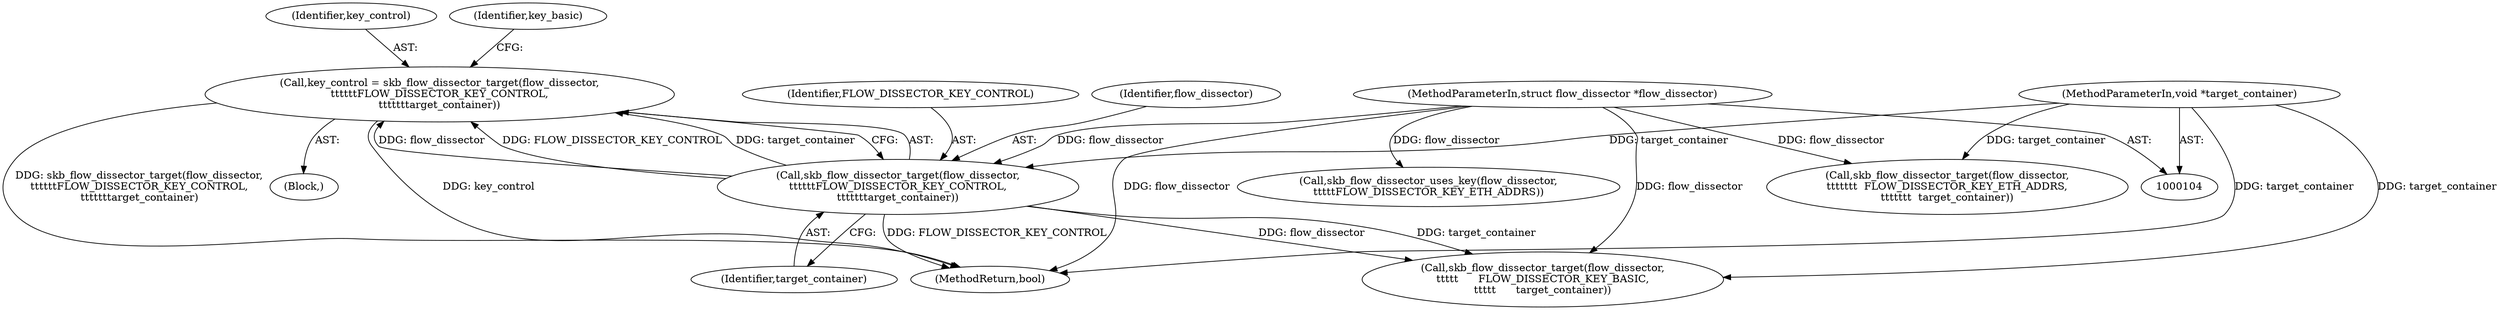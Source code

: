 digraph "0_linux_a6e544b0a88b53114bfa5a57e21b7be7a8dfc9d0@pointer" {
"1000149" [label="(Call,key_control = skb_flow_dissector_target(flow_dissector,\n\t\t\t\t\t\tFLOW_DISSECTOR_KEY_CONTROL,\n\t\t\t\t\t\ttarget_container))"];
"1000151" [label="(Call,skb_flow_dissector_target(flow_dissector,\n\t\t\t\t\t\tFLOW_DISSECTOR_KEY_CONTROL,\n\t\t\t\t\t\ttarget_container))"];
"1000106" [label="(MethodParameterIn,struct flow_dissector *flow_dissector)"];
"1000107" [label="(MethodParameterIn,void *target_container)"];
"1000153" [label="(Identifier,FLOW_DISSECTOR_KEY_CONTROL)"];
"1000151" [label="(Call,skb_flow_dissector_target(flow_dissector,\n\t\t\t\t\t\tFLOW_DISSECTOR_KEY_CONTROL,\n\t\t\t\t\t\ttarget_container))"];
"1000777" [label="(MethodReturn,bool)"];
"1000157" [label="(Call,skb_flow_dissector_target(flow_dissector,\n\t\t\t\t\t      FLOW_DISSECTOR_KEY_BASIC,\n\t\t\t\t\t      target_container))"];
"1000162" [label="(Call,skb_flow_dissector_uses_key(flow_dissector,\n\t\t\t\t\tFLOW_DISSECTOR_KEY_ETH_ADDRS))"];
"1000174" [label="(Call,skb_flow_dissector_target(flow_dissector,\n\t\t\t\t\t\t\t  FLOW_DISSECTOR_KEY_ETH_ADDRS,\n\t\t\t\t\t\t\t  target_container))"];
"1000149" [label="(Call,key_control = skb_flow_dissector_target(flow_dissector,\n\t\t\t\t\t\tFLOW_DISSECTOR_KEY_CONTROL,\n\t\t\t\t\t\ttarget_container))"];
"1000150" [label="(Identifier,key_control)"];
"1000152" [label="(Identifier,flow_dissector)"];
"1000107" [label="(MethodParameterIn,void *target_container)"];
"1000156" [label="(Identifier,key_basic)"];
"1000106" [label="(MethodParameterIn,struct flow_dissector *flow_dissector)"];
"1000112" [label="(Block,)"];
"1000154" [label="(Identifier,target_container)"];
"1000149" -> "1000112"  [label="AST: "];
"1000149" -> "1000151"  [label="CFG: "];
"1000150" -> "1000149"  [label="AST: "];
"1000151" -> "1000149"  [label="AST: "];
"1000156" -> "1000149"  [label="CFG: "];
"1000149" -> "1000777"  [label="DDG: skb_flow_dissector_target(flow_dissector,\n\t\t\t\t\t\tFLOW_DISSECTOR_KEY_CONTROL,\n\t\t\t\t\t\ttarget_container)"];
"1000149" -> "1000777"  [label="DDG: key_control"];
"1000151" -> "1000149"  [label="DDG: flow_dissector"];
"1000151" -> "1000149"  [label="DDG: FLOW_DISSECTOR_KEY_CONTROL"];
"1000151" -> "1000149"  [label="DDG: target_container"];
"1000151" -> "1000154"  [label="CFG: "];
"1000152" -> "1000151"  [label="AST: "];
"1000153" -> "1000151"  [label="AST: "];
"1000154" -> "1000151"  [label="AST: "];
"1000151" -> "1000777"  [label="DDG: FLOW_DISSECTOR_KEY_CONTROL"];
"1000106" -> "1000151"  [label="DDG: flow_dissector"];
"1000107" -> "1000151"  [label="DDG: target_container"];
"1000151" -> "1000157"  [label="DDG: flow_dissector"];
"1000151" -> "1000157"  [label="DDG: target_container"];
"1000106" -> "1000104"  [label="AST: "];
"1000106" -> "1000777"  [label="DDG: flow_dissector"];
"1000106" -> "1000157"  [label="DDG: flow_dissector"];
"1000106" -> "1000162"  [label="DDG: flow_dissector"];
"1000106" -> "1000174"  [label="DDG: flow_dissector"];
"1000107" -> "1000104"  [label="AST: "];
"1000107" -> "1000777"  [label="DDG: target_container"];
"1000107" -> "1000157"  [label="DDG: target_container"];
"1000107" -> "1000174"  [label="DDG: target_container"];
}
